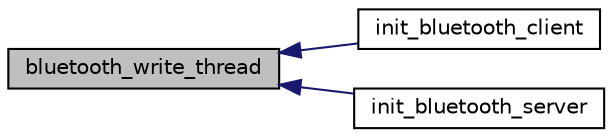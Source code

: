 digraph "bluetooth_write_thread"
{
  edge [fontname="Helvetica",fontsize="10",labelfontname="Helvetica",labelfontsize="10"];
  node [fontname="Helvetica",fontsize="10",shape=record];
  rankdir="LR";
  Node5 [label="bluetooth_write_thread",height=0.2,width=0.4,color="black", fillcolor="grey75", style="filled", fontcolor="black"];
  Node5 -> Node6 [dir="back",color="midnightblue",fontsize="10",style="solid",fontname="Helvetica"];
  Node6 [label="init_bluetooth_client",height=0.2,width=0.4,color="black", fillcolor="white", style="filled",URL="$bluetooth__client_8hpp.html#a40019ea297b64920ff9613df4377baf0"];
  Node5 -> Node7 [dir="back",color="midnightblue",fontsize="10",style="solid",fontname="Helvetica"];
  Node7 [label="init_bluetooth_server",height=0.2,width=0.4,color="black", fillcolor="white", style="filled",URL="$bluetooth__server_8hpp.html#af7cbd54c7bc961aa2c0f10262e501e34"];
}
